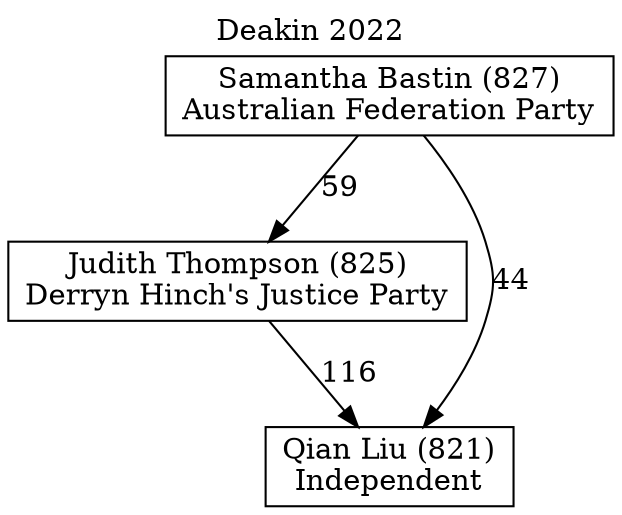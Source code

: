 // House preference flow
digraph "Qian Liu (821)_Deakin_2022" {
	graph [label="Deakin 2022" labelloc=t mclimit=10]
	node [shape=box]
	"Judith Thompson (825)" [label="Judith Thompson (825)
Derryn Hinch's Justice Party"]
	"Samantha Bastin (827)" [label="Samantha Bastin (827)
Australian Federation Party"]
	"Qian Liu (821)" [label="Qian Liu (821)
Independent"]
	"Samantha Bastin (827)" -> "Qian Liu (821)" [label=44]
	"Samantha Bastin (827)" -> "Judith Thompson (825)" [label=59]
	"Judith Thompson (825)" -> "Qian Liu (821)" [label=116]
}
